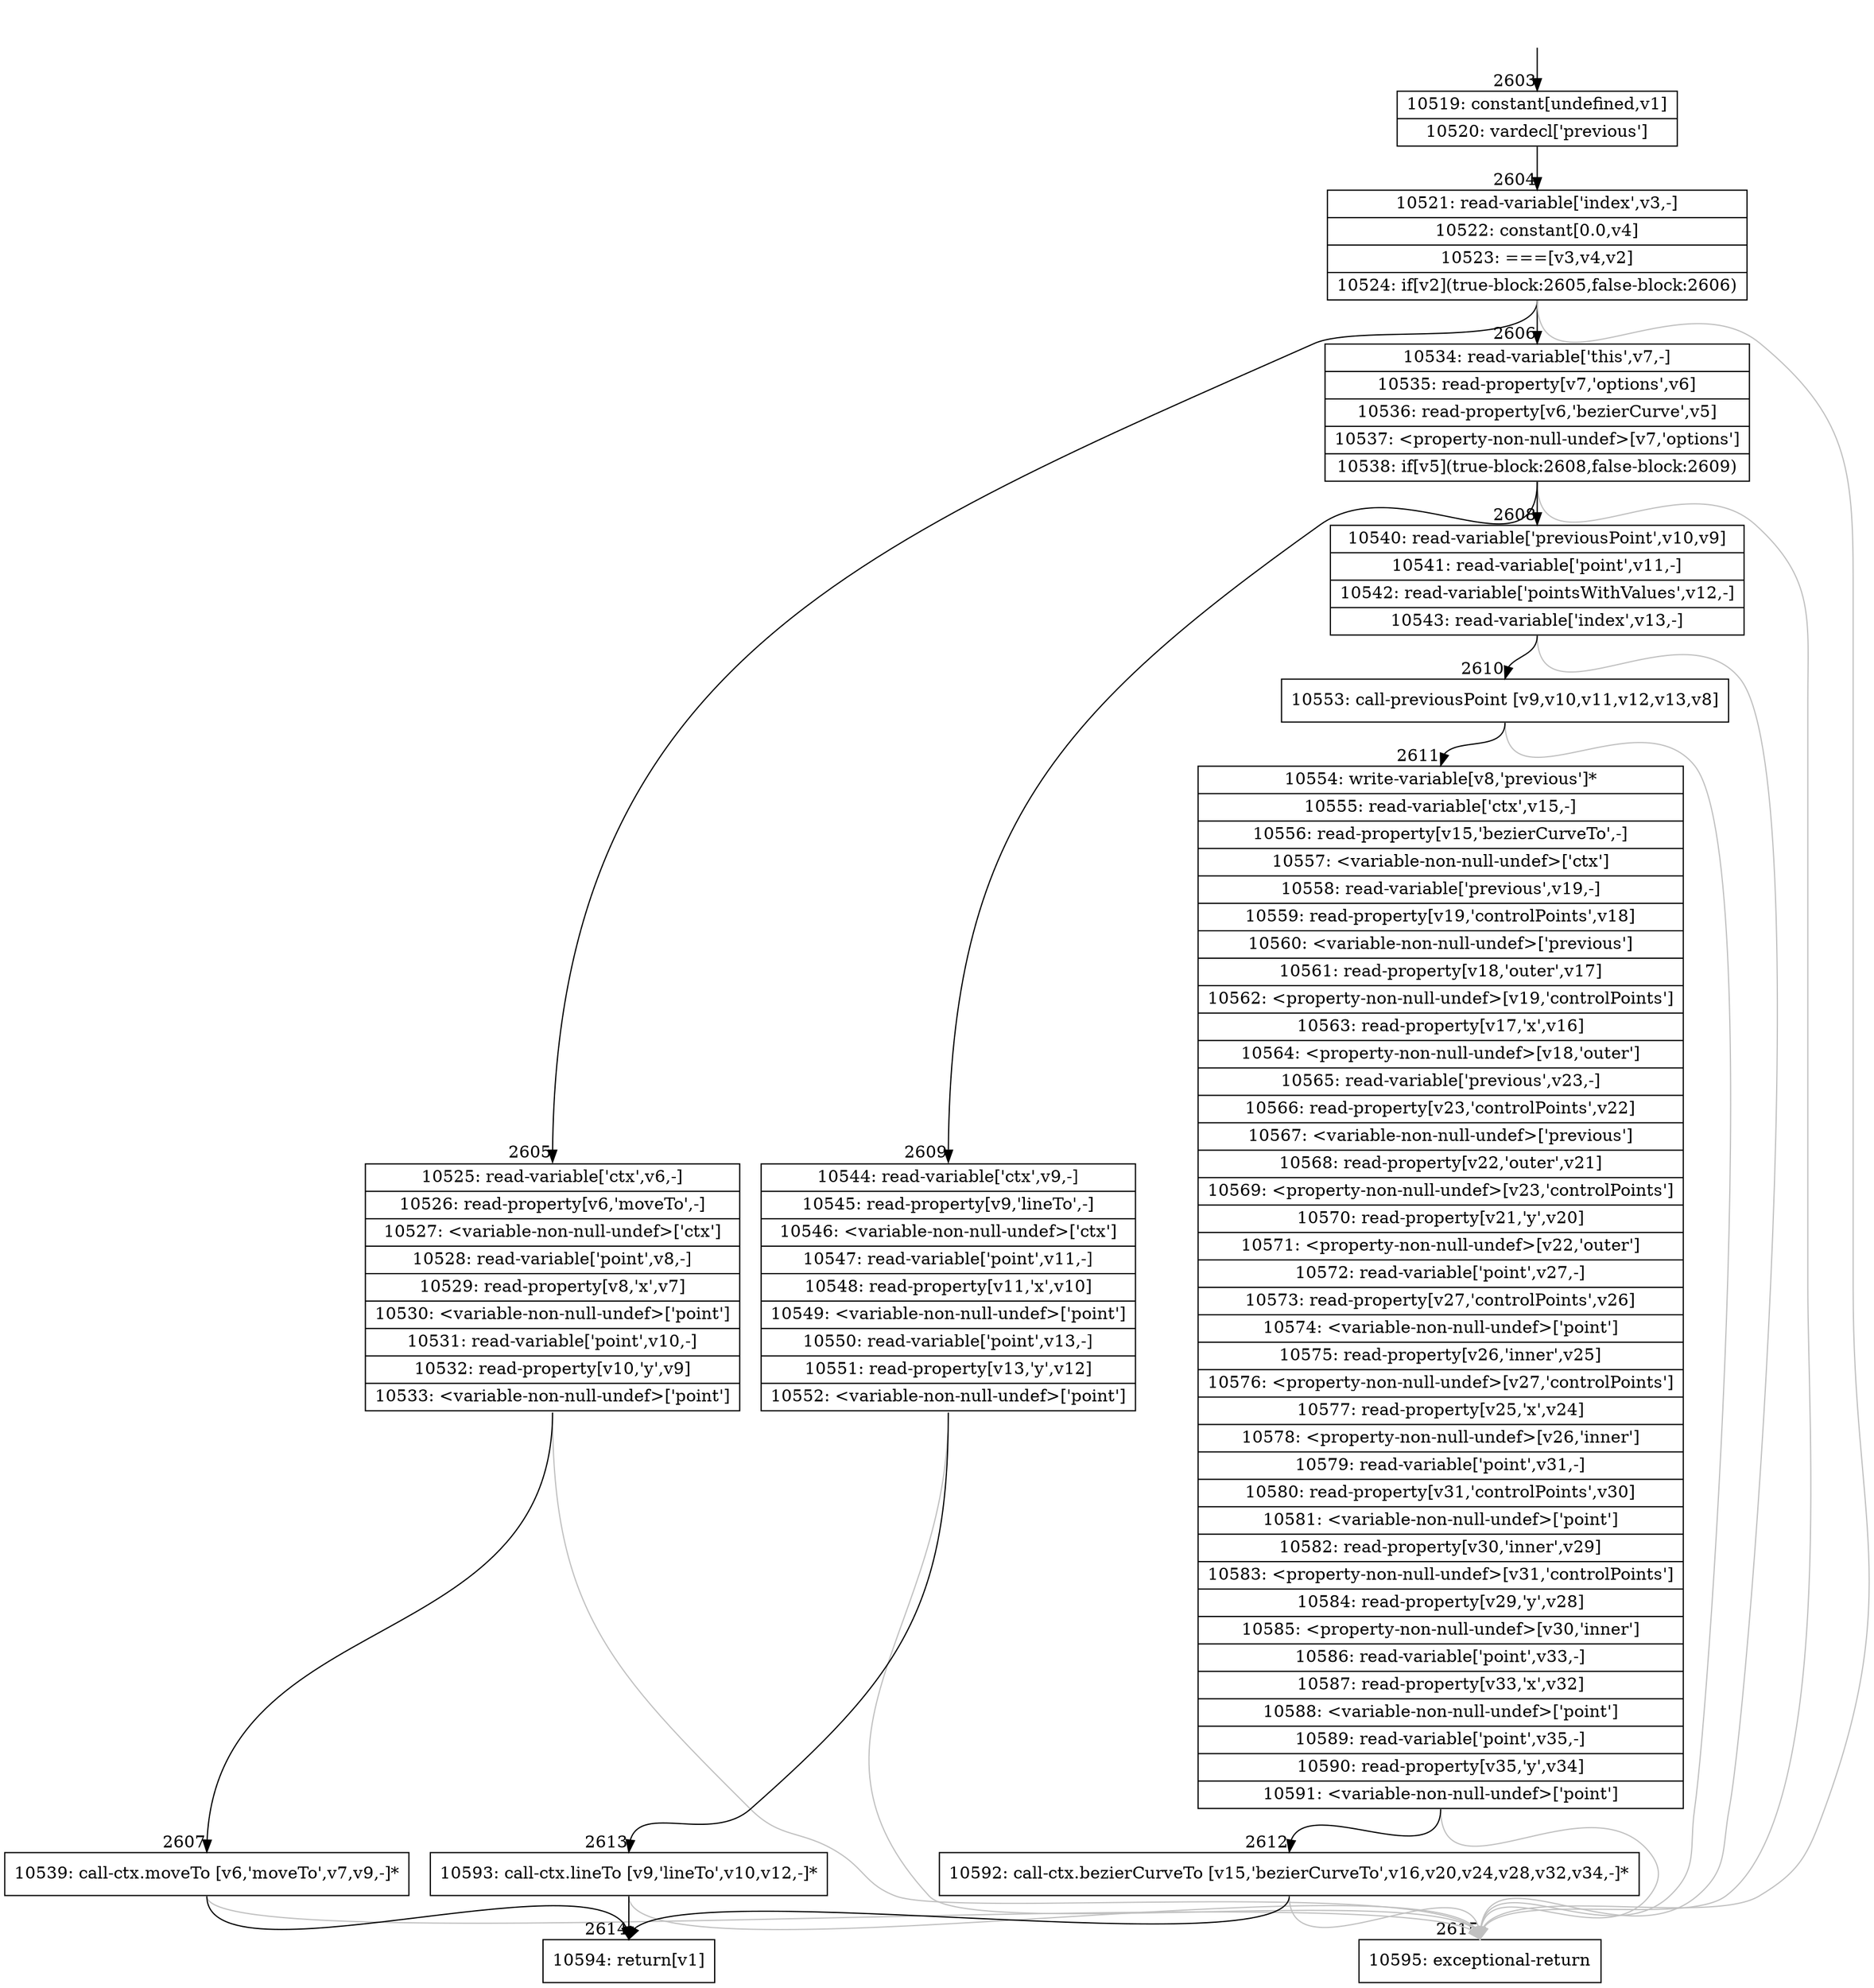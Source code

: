 digraph {
rankdir="TD"
BB_entry249[shape=none,label=""];
BB_entry249 -> BB2603 [tailport=s, headport=n, headlabel="    2603"]
BB2603 [shape=record label="{10519: constant[undefined,v1]|10520: vardecl['previous']}" ] 
BB2603 -> BB2604 [tailport=s, headport=n, headlabel="      2604"]
BB2604 [shape=record label="{10521: read-variable['index',v3,-]|10522: constant[0.0,v4]|10523: ===[v3,v4,v2]|10524: if[v2](true-block:2605,false-block:2606)}" ] 
BB2604 -> BB2605 [tailport=s, headport=n, headlabel="      2605"]
BB2604 -> BB2606 [tailport=s, headport=n, headlabel="      2606"]
BB2604 -> BB2615 [tailport=s, headport=n, color=gray, headlabel="      2615"]
BB2605 [shape=record label="{10525: read-variable['ctx',v6,-]|10526: read-property[v6,'moveTo',-]|10527: \<variable-non-null-undef\>['ctx']|10528: read-variable['point',v8,-]|10529: read-property[v8,'x',v7]|10530: \<variable-non-null-undef\>['point']|10531: read-variable['point',v10,-]|10532: read-property[v10,'y',v9]|10533: \<variable-non-null-undef\>['point']}" ] 
BB2605 -> BB2607 [tailport=s, headport=n, headlabel="      2607"]
BB2605 -> BB2615 [tailport=s, headport=n, color=gray]
BB2606 [shape=record label="{10534: read-variable['this',v7,-]|10535: read-property[v7,'options',v6]|10536: read-property[v6,'bezierCurve',v5]|10537: \<property-non-null-undef\>[v7,'options']|10538: if[v5](true-block:2608,false-block:2609)}" ] 
BB2606 -> BB2608 [tailport=s, headport=n, headlabel="      2608"]
BB2606 -> BB2609 [tailport=s, headport=n, headlabel="      2609"]
BB2606 -> BB2615 [tailport=s, headport=n, color=gray]
BB2607 [shape=record label="{10539: call-ctx.moveTo [v6,'moveTo',v7,v9,-]*}" ] 
BB2607 -> BB2614 [tailport=s, headport=n, headlabel="      2614"]
BB2607 -> BB2615 [tailport=s, headport=n, color=gray]
BB2608 [shape=record label="{10540: read-variable['previousPoint',v10,v9]|10541: read-variable['point',v11,-]|10542: read-variable['pointsWithValues',v12,-]|10543: read-variable['index',v13,-]}" ] 
BB2608 -> BB2610 [tailport=s, headport=n, headlabel="      2610"]
BB2608 -> BB2615 [tailport=s, headport=n, color=gray]
BB2609 [shape=record label="{10544: read-variable['ctx',v9,-]|10545: read-property[v9,'lineTo',-]|10546: \<variable-non-null-undef\>['ctx']|10547: read-variable['point',v11,-]|10548: read-property[v11,'x',v10]|10549: \<variable-non-null-undef\>['point']|10550: read-variable['point',v13,-]|10551: read-property[v13,'y',v12]|10552: \<variable-non-null-undef\>['point']}" ] 
BB2609 -> BB2613 [tailport=s, headport=n, headlabel="      2613"]
BB2609 -> BB2615 [tailport=s, headport=n, color=gray]
BB2610 [shape=record label="{10553: call-previousPoint [v9,v10,v11,v12,v13,v8]}" ] 
BB2610 -> BB2611 [tailport=s, headport=n, headlabel="      2611"]
BB2610 -> BB2615 [tailport=s, headport=n, color=gray]
BB2611 [shape=record label="{10554: write-variable[v8,'previous']*|10555: read-variable['ctx',v15,-]|10556: read-property[v15,'bezierCurveTo',-]|10557: \<variable-non-null-undef\>['ctx']|10558: read-variable['previous',v19,-]|10559: read-property[v19,'controlPoints',v18]|10560: \<variable-non-null-undef\>['previous']|10561: read-property[v18,'outer',v17]|10562: \<property-non-null-undef\>[v19,'controlPoints']|10563: read-property[v17,'x',v16]|10564: \<property-non-null-undef\>[v18,'outer']|10565: read-variable['previous',v23,-]|10566: read-property[v23,'controlPoints',v22]|10567: \<variable-non-null-undef\>['previous']|10568: read-property[v22,'outer',v21]|10569: \<property-non-null-undef\>[v23,'controlPoints']|10570: read-property[v21,'y',v20]|10571: \<property-non-null-undef\>[v22,'outer']|10572: read-variable['point',v27,-]|10573: read-property[v27,'controlPoints',v26]|10574: \<variable-non-null-undef\>['point']|10575: read-property[v26,'inner',v25]|10576: \<property-non-null-undef\>[v27,'controlPoints']|10577: read-property[v25,'x',v24]|10578: \<property-non-null-undef\>[v26,'inner']|10579: read-variable['point',v31,-]|10580: read-property[v31,'controlPoints',v30]|10581: \<variable-non-null-undef\>['point']|10582: read-property[v30,'inner',v29]|10583: \<property-non-null-undef\>[v31,'controlPoints']|10584: read-property[v29,'y',v28]|10585: \<property-non-null-undef\>[v30,'inner']|10586: read-variable['point',v33,-]|10587: read-property[v33,'x',v32]|10588: \<variable-non-null-undef\>['point']|10589: read-variable['point',v35,-]|10590: read-property[v35,'y',v34]|10591: \<variable-non-null-undef\>['point']}" ] 
BB2611 -> BB2612 [tailport=s, headport=n, headlabel="      2612"]
BB2611 -> BB2615 [tailport=s, headport=n, color=gray]
BB2612 [shape=record label="{10592: call-ctx.bezierCurveTo [v15,'bezierCurveTo',v16,v20,v24,v28,v32,v34,-]*}" ] 
BB2612 -> BB2614 [tailport=s, headport=n]
BB2612 -> BB2615 [tailport=s, headport=n, color=gray]
BB2613 [shape=record label="{10593: call-ctx.lineTo [v9,'lineTo',v10,v12,-]*}" ] 
BB2613 -> BB2614 [tailport=s, headport=n]
BB2613 -> BB2615 [tailport=s, headport=n, color=gray]
BB2614 [shape=record label="{10594: return[v1]}" ] 
BB2615 [shape=record label="{10595: exceptional-return}" ] 
//#$~ 2856
}
